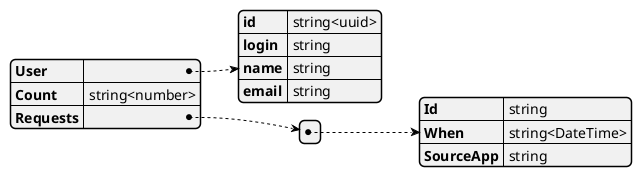 @startjson
{
    "User": {
        "id" : "string<uuid>",
        "login": "string",
        "name": "string",
        "email": "string"
    },
    "Count": "string<number>",
    "Requests" : [
        {
            "Id": "string",
            "When" : "string<DateTime>",
            "SourceApp": "string"
        }
    ]
}
@endjson

